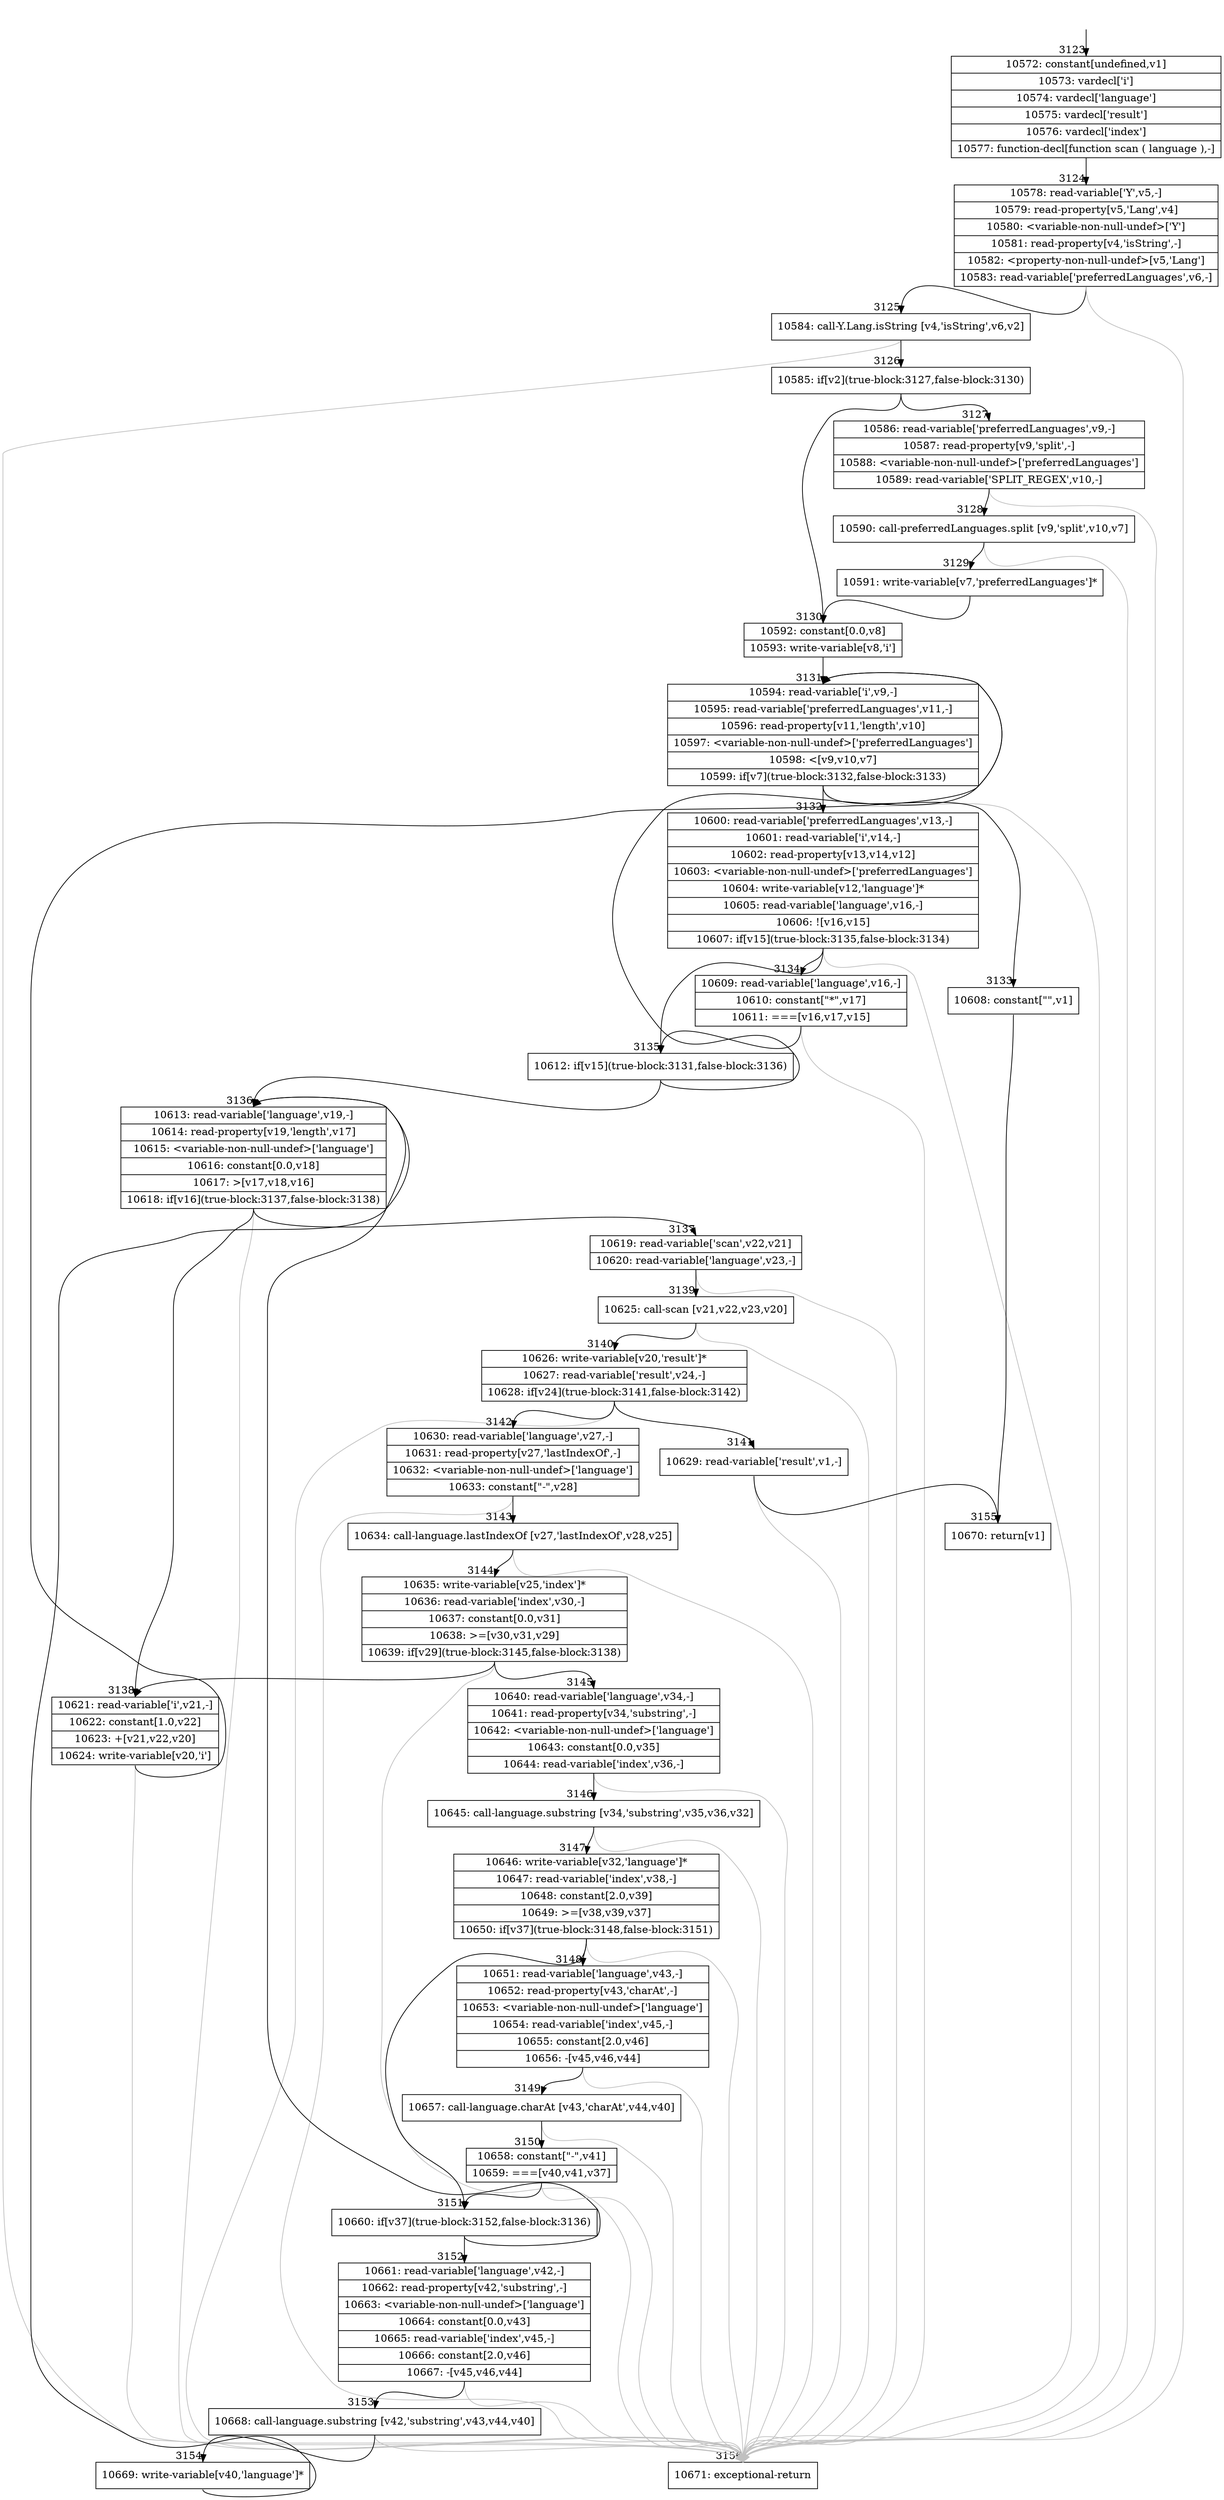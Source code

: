digraph {
rankdir="TD"
BB_entry165[shape=none,label=""];
BB_entry165 -> BB3123 [tailport=s, headport=n, headlabel="    3123"]
BB3123 [shape=record label="{10572: constant[undefined,v1]|10573: vardecl['i']|10574: vardecl['language']|10575: vardecl['result']|10576: vardecl['index']|10577: function-decl[function scan ( language ),-]}" ] 
BB3123 -> BB3124 [tailport=s, headport=n, headlabel="      3124"]
BB3124 [shape=record label="{10578: read-variable['Y',v5,-]|10579: read-property[v5,'Lang',v4]|10580: \<variable-non-null-undef\>['Y']|10581: read-property[v4,'isString',-]|10582: \<property-non-null-undef\>[v5,'Lang']|10583: read-variable['preferredLanguages',v6,-]}" ] 
BB3124 -> BB3125 [tailport=s, headport=n, headlabel="      3125"]
BB3124 -> BB3156 [tailport=s, headport=n, color=gray, headlabel="      3156"]
BB3125 [shape=record label="{10584: call-Y.Lang.isString [v4,'isString',v6,v2]}" ] 
BB3125 -> BB3126 [tailport=s, headport=n, headlabel="      3126"]
BB3125 -> BB3156 [tailport=s, headport=n, color=gray]
BB3126 [shape=record label="{10585: if[v2](true-block:3127,false-block:3130)}" ] 
BB3126 -> BB3127 [tailport=s, headport=n, headlabel="      3127"]
BB3126 -> BB3130 [tailport=s, headport=n, headlabel="      3130"]
BB3127 [shape=record label="{10586: read-variable['preferredLanguages',v9,-]|10587: read-property[v9,'split',-]|10588: \<variable-non-null-undef\>['preferredLanguages']|10589: read-variable['SPLIT_REGEX',v10,-]}" ] 
BB3127 -> BB3128 [tailport=s, headport=n, headlabel="      3128"]
BB3127 -> BB3156 [tailport=s, headport=n, color=gray]
BB3128 [shape=record label="{10590: call-preferredLanguages.split [v9,'split',v10,v7]}" ] 
BB3128 -> BB3129 [tailport=s, headport=n, headlabel="      3129"]
BB3128 -> BB3156 [tailport=s, headport=n, color=gray]
BB3129 [shape=record label="{10591: write-variable[v7,'preferredLanguages']*}" ] 
BB3129 -> BB3130 [tailport=s, headport=n]
BB3130 [shape=record label="{10592: constant[0.0,v8]|10593: write-variable[v8,'i']}" ] 
BB3130 -> BB3131 [tailport=s, headport=n, headlabel="      3131"]
BB3131 [shape=record label="{10594: read-variable['i',v9,-]|10595: read-variable['preferredLanguages',v11,-]|10596: read-property[v11,'length',v10]|10597: \<variable-non-null-undef\>['preferredLanguages']|10598: \<[v9,v10,v7]|10599: if[v7](true-block:3132,false-block:3133)}" ] 
BB3131 -> BB3132 [tailport=s, headport=n, headlabel="      3132"]
BB3131 -> BB3133 [tailport=s, headport=n, headlabel="      3133"]
BB3131 -> BB3156 [tailport=s, headport=n, color=gray]
BB3132 [shape=record label="{10600: read-variable['preferredLanguages',v13,-]|10601: read-variable['i',v14,-]|10602: read-property[v13,v14,v12]|10603: \<variable-non-null-undef\>['preferredLanguages']|10604: write-variable[v12,'language']*|10605: read-variable['language',v16,-]|10606: ![v16,v15]|10607: if[v15](true-block:3135,false-block:3134)}" ] 
BB3132 -> BB3135 [tailport=s, headport=n, headlabel="      3135"]
BB3132 -> BB3134 [tailport=s, headport=n, headlabel="      3134"]
BB3132 -> BB3156 [tailport=s, headport=n, color=gray]
BB3133 [shape=record label="{10608: constant[\"\",v1]}" ] 
BB3133 -> BB3155 [tailport=s, headport=n, headlabel="      3155"]
BB3134 [shape=record label="{10609: read-variable['language',v16,-]|10610: constant[\"*\",v17]|10611: ===[v16,v17,v15]}" ] 
BB3134 -> BB3135 [tailport=s, headport=n]
BB3134 -> BB3156 [tailport=s, headport=n, color=gray]
BB3135 [shape=record label="{10612: if[v15](true-block:3131,false-block:3136)}" ] 
BB3135 -> BB3131 [tailport=s, headport=n]
BB3135 -> BB3136 [tailport=s, headport=n, headlabel="      3136"]
BB3136 [shape=record label="{10613: read-variable['language',v19,-]|10614: read-property[v19,'length',v17]|10615: \<variable-non-null-undef\>['language']|10616: constant[0.0,v18]|10617: \>[v17,v18,v16]|10618: if[v16](true-block:3137,false-block:3138)}" ] 
BB3136 -> BB3137 [tailport=s, headport=n, headlabel="      3137"]
BB3136 -> BB3138 [tailport=s, headport=n, headlabel="      3138"]
BB3136 -> BB3156 [tailport=s, headport=n, color=gray]
BB3137 [shape=record label="{10619: read-variable['scan',v22,v21]|10620: read-variable['language',v23,-]}" ] 
BB3137 -> BB3139 [tailport=s, headport=n, headlabel="      3139"]
BB3137 -> BB3156 [tailport=s, headport=n, color=gray]
BB3138 [shape=record label="{10621: read-variable['i',v21,-]|10622: constant[1.0,v22]|10623: +[v21,v22,v20]|10624: write-variable[v20,'i']}" ] 
BB3138 -> BB3131 [tailport=s, headport=n]
BB3138 -> BB3156 [tailport=s, headport=n, color=gray]
BB3139 [shape=record label="{10625: call-scan [v21,v22,v23,v20]}" ] 
BB3139 -> BB3140 [tailport=s, headport=n, headlabel="      3140"]
BB3139 -> BB3156 [tailport=s, headport=n, color=gray]
BB3140 [shape=record label="{10626: write-variable[v20,'result']*|10627: read-variable['result',v24,-]|10628: if[v24](true-block:3141,false-block:3142)}" ] 
BB3140 -> BB3141 [tailport=s, headport=n, headlabel="      3141"]
BB3140 -> BB3142 [tailport=s, headport=n, headlabel="      3142"]
BB3140 -> BB3156 [tailport=s, headport=n, color=gray]
BB3141 [shape=record label="{10629: read-variable['result',v1,-]}" ] 
BB3141 -> BB3155 [tailport=s, headport=n]
BB3141 -> BB3156 [tailport=s, headport=n, color=gray]
BB3142 [shape=record label="{10630: read-variable['language',v27,-]|10631: read-property[v27,'lastIndexOf',-]|10632: \<variable-non-null-undef\>['language']|10633: constant[\"-\",v28]}" ] 
BB3142 -> BB3143 [tailport=s, headport=n, headlabel="      3143"]
BB3142 -> BB3156 [tailport=s, headport=n, color=gray]
BB3143 [shape=record label="{10634: call-language.lastIndexOf [v27,'lastIndexOf',v28,v25]}" ] 
BB3143 -> BB3144 [tailport=s, headport=n, headlabel="      3144"]
BB3143 -> BB3156 [tailport=s, headport=n, color=gray]
BB3144 [shape=record label="{10635: write-variable[v25,'index']*|10636: read-variable['index',v30,-]|10637: constant[0.0,v31]|10638: \>=[v30,v31,v29]|10639: if[v29](true-block:3145,false-block:3138)}" ] 
BB3144 -> BB3145 [tailport=s, headport=n, headlabel="      3145"]
BB3144 -> BB3138 [tailport=s, headport=n]
BB3144 -> BB3156 [tailport=s, headport=n, color=gray]
BB3145 [shape=record label="{10640: read-variable['language',v34,-]|10641: read-property[v34,'substring',-]|10642: \<variable-non-null-undef\>['language']|10643: constant[0.0,v35]|10644: read-variable['index',v36,-]}" ] 
BB3145 -> BB3146 [tailport=s, headport=n, headlabel="      3146"]
BB3145 -> BB3156 [tailport=s, headport=n, color=gray]
BB3146 [shape=record label="{10645: call-language.substring [v34,'substring',v35,v36,v32]}" ] 
BB3146 -> BB3147 [tailport=s, headport=n, headlabel="      3147"]
BB3146 -> BB3156 [tailport=s, headport=n, color=gray]
BB3147 [shape=record label="{10646: write-variable[v32,'language']*|10647: read-variable['index',v38,-]|10648: constant[2.0,v39]|10649: \>=[v38,v39,v37]|10650: if[v37](true-block:3148,false-block:3151)}" ] 
BB3147 -> BB3151 [tailport=s, headport=n, headlabel="      3151"]
BB3147 -> BB3148 [tailport=s, headport=n, headlabel="      3148"]
BB3147 -> BB3156 [tailport=s, headport=n, color=gray]
BB3148 [shape=record label="{10651: read-variable['language',v43,-]|10652: read-property[v43,'charAt',-]|10653: \<variable-non-null-undef\>['language']|10654: read-variable['index',v45,-]|10655: constant[2.0,v46]|10656: -[v45,v46,v44]}" ] 
BB3148 -> BB3149 [tailport=s, headport=n, headlabel="      3149"]
BB3148 -> BB3156 [tailport=s, headport=n, color=gray]
BB3149 [shape=record label="{10657: call-language.charAt [v43,'charAt',v44,v40]}" ] 
BB3149 -> BB3150 [tailport=s, headport=n, headlabel="      3150"]
BB3149 -> BB3156 [tailport=s, headport=n, color=gray]
BB3150 [shape=record label="{10658: constant[\"-\",v41]|10659: ===[v40,v41,v37]}" ] 
BB3150 -> BB3151 [tailport=s, headport=n]
BB3150 -> BB3156 [tailport=s, headport=n, color=gray]
BB3151 [shape=record label="{10660: if[v37](true-block:3152,false-block:3136)}" ] 
BB3151 -> BB3152 [tailport=s, headport=n, headlabel="      3152"]
BB3151 -> BB3136 [tailport=s, headport=n]
BB3152 [shape=record label="{10661: read-variable['language',v42,-]|10662: read-property[v42,'substring',-]|10663: \<variable-non-null-undef\>['language']|10664: constant[0.0,v43]|10665: read-variable['index',v45,-]|10666: constant[2.0,v46]|10667: -[v45,v46,v44]}" ] 
BB3152 -> BB3153 [tailport=s, headport=n, headlabel="      3153"]
BB3152 -> BB3156 [tailport=s, headport=n, color=gray]
BB3153 [shape=record label="{10668: call-language.substring [v42,'substring',v43,v44,v40]}" ] 
BB3153 -> BB3154 [tailport=s, headport=n, headlabel="      3154"]
BB3153 -> BB3156 [tailport=s, headport=n, color=gray]
BB3154 [shape=record label="{10669: write-variable[v40,'language']*}" ] 
BB3154 -> BB3136 [tailport=s, headport=n]
BB3155 [shape=record label="{10670: return[v1]}" ] 
BB3156 [shape=record label="{10671: exceptional-return}" ] 
//#$~ 5328
}
